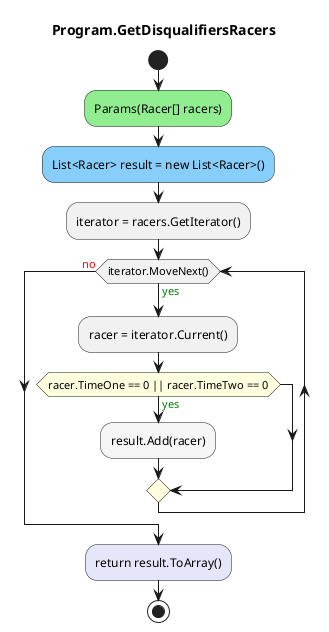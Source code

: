 @startuml Program.GetDisqualifiersRacers
title Program.GetDisqualifiersRacers
start
#LightGreen:Params(Racer[] racers);
#LightSkyBlue:List<Racer> result = new List<Racer>();
:iterator = racers.GetIterator();
while (iterator.MoveNext()) is (<color:green>yes)
:racer = iterator.Current();
            #LightYellow:if (racer.TimeOne == 0 || racer.TimeTwo == 0) then (<color:green>yes)
                    #WhiteSmoke:result.Add(racer);
            endif
endwhile (<color:red>no)
#Lavender:return result.ToArray();
stop
@enduml
